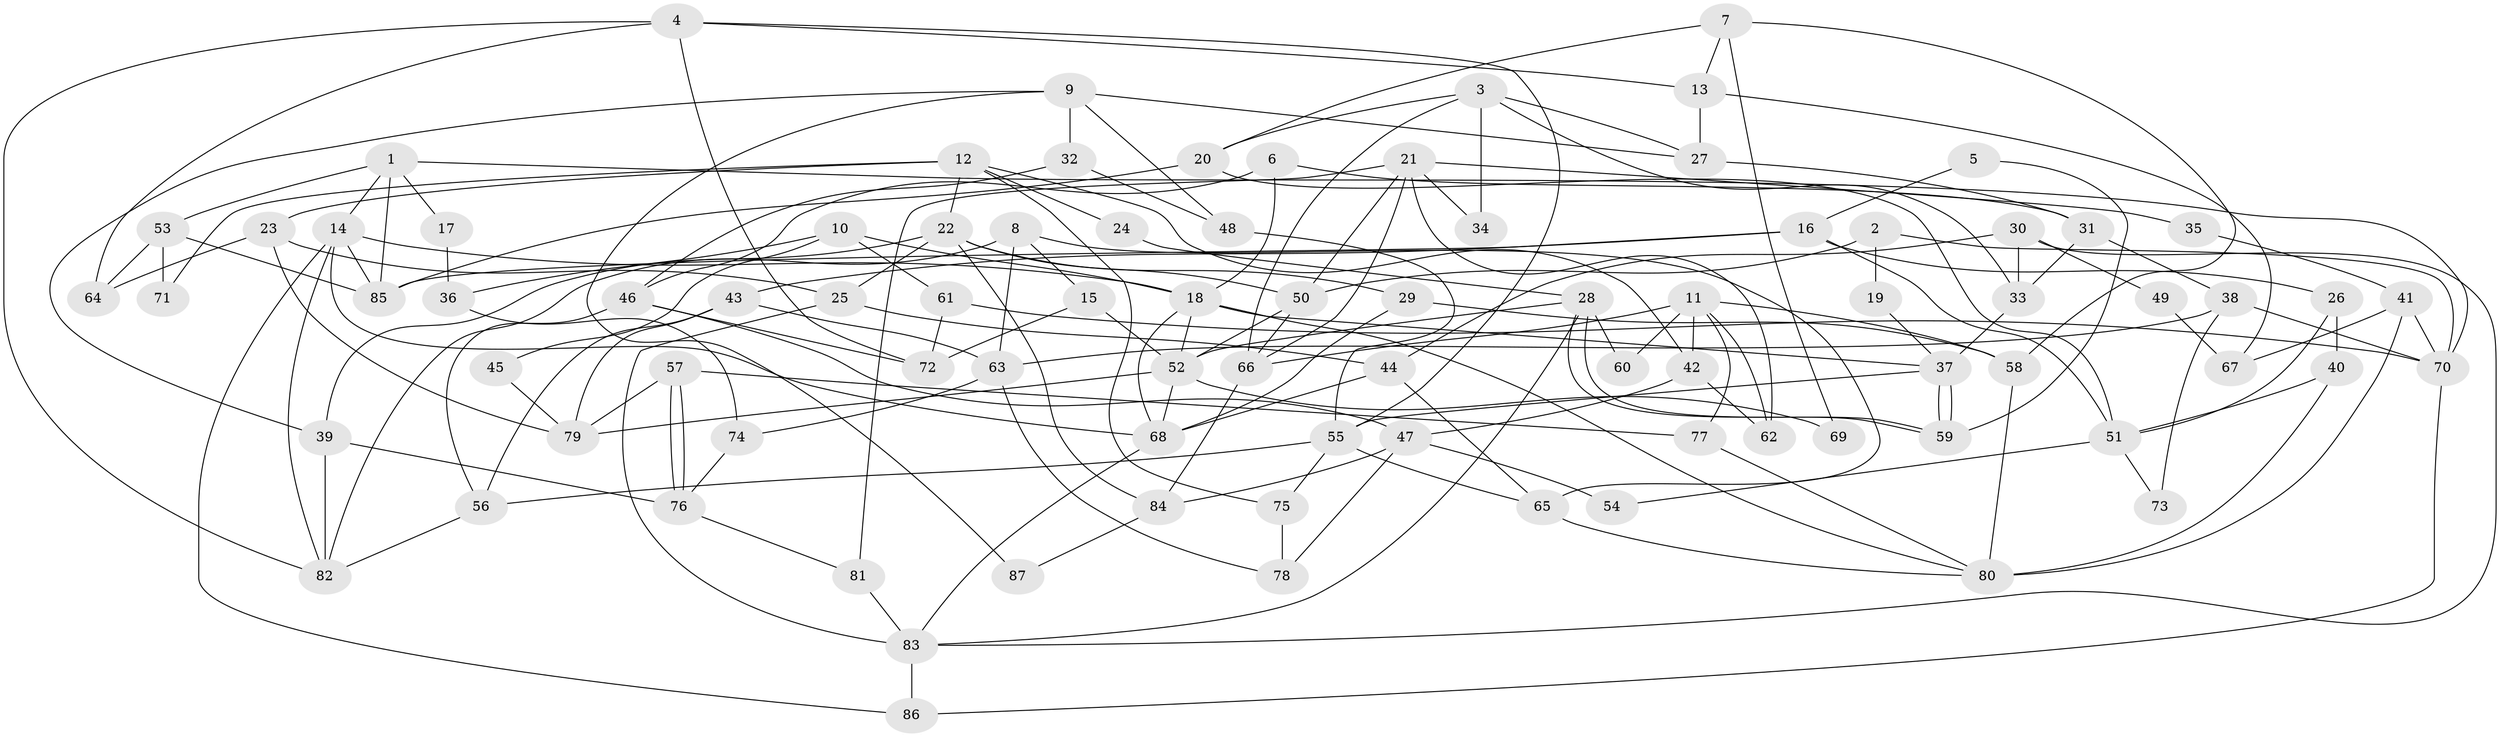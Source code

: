 // coarse degree distribution, {8: 0.03571428571428571, 7: 0.14285714285714285, 4: 0.21428571428571427, 6: 0.17857142857142858, 2: 0.03571428571428571, 3: 0.07142857142857142, 5: 0.10714285714285714, 9: 0.10714285714285714, 10: 0.03571428571428571, 13: 0.03571428571428571, 11: 0.03571428571428571}
// Generated by graph-tools (version 1.1) at 2025/37/03/04/25 23:37:03]
// undirected, 87 vertices, 174 edges
graph export_dot {
  node [color=gray90,style=filled];
  1;
  2;
  3;
  4;
  5;
  6;
  7;
  8;
  9;
  10;
  11;
  12;
  13;
  14;
  15;
  16;
  17;
  18;
  19;
  20;
  21;
  22;
  23;
  24;
  25;
  26;
  27;
  28;
  29;
  30;
  31;
  32;
  33;
  34;
  35;
  36;
  37;
  38;
  39;
  40;
  41;
  42;
  43;
  44;
  45;
  46;
  47;
  48;
  49;
  50;
  51;
  52;
  53;
  54;
  55;
  56;
  57;
  58;
  59;
  60;
  61;
  62;
  63;
  64;
  65;
  66;
  67;
  68;
  69;
  70;
  71;
  72;
  73;
  74;
  75;
  76;
  77;
  78;
  79;
  80;
  81;
  82;
  83;
  84;
  85;
  86;
  87;
  1 -- 85;
  1 -- 14;
  1 -- 17;
  1 -- 53;
  1 -- 70;
  2 -- 50;
  2 -- 70;
  2 -- 19;
  3 -- 20;
  3 -- 66;
  3 -- 27;
  3 -- 33;
  3 -- 34;
  4 -- 72;
  4 -- 82;
  4 -- 13;
  4 -- 55;
  4 -- 64;
  5 -- 16;
  5 -- 59;
  6 -- 31;
  6 -- 18;
  6 -- 46;
  7 -- 13;
  7 -- 58;
  7 -- 20;
  7 -- 69;
  8 -- 65;
  8 -- 82;
  8 -- 15;
  8 -- 63;
  9 -- 39;
  9 -- 32;
  9 -- 27;
  9 -- 48;
  9 -- 87;
  10 -- 18;
  10 -- 61;
  10 -- 36;
  10 -- 45;
  11 -- 58;
  11 -- 62;
  11 -- 42;
  11 -- 60;
  11 -- 66;
  11 -- 77;
  12 -- 23;
  12 -- 75;
  12 -- 22;
  12 -- 24;
  12 -- 42;
  12 -- 71;
  13 -- 27;
  13 -- 67;
  14 -- 18;
  14 -- 86;
  14 -- 68;
  14 -- 82;
  14 -- 85;
  15 -- 52;
  15 -- 72;
  16 -- 85;
  16 -- 26;
  16 -- 43;
  16 -- 51;
  17 -- 36;
  18 -- 37;
  18 -- 68;
  18 -- 52;
  18 -- 80;
  19 -- 37;
  20 -- 85;
  20 -- 51;
  21 -- 66;
  21 -- 81;
  21 -- 34;
  21 -- 35;
  21 -- 50;
  21 -- 62;
  22 -- 84;
  22 -- 25;
  22 -- 29;
  22 -- 39;
  22 -- 50;
  23 -- 25;
  23 -- 79;
  23 -- 64;
  24 -- 28;
  25 -- 83;
  25 -- 44;
  26 -- 51;
  26 -- 40;
  27 -- 31;
  28 -- 52;
  28 -- 59;
  28 -- 59;
  28 -- 60;
  28 -- 83;
  29 -- 68;
  29 -- 58;
  30 -- 83;
  30 -- 44;
  30 -- 33;
  30 -- 49;
  31 -- 33;
  31 -- 38;
  32 -- 48;
  32 -- 46;
  33 -- 37;
  35 -- 41;
  36 -- 74;
  37 -- 59;
  37 -- 59;
  37 -- 55;
  38 -- 63;
  38 -- 70;
  38 -- 73;
  39 -- 82;
  39 -- 76;
  40 -- 51;
  40 -- 80;
  41 -- 70;
  41 -- 80;
  41 -- 67;
  42 -- 47;
  42 -- 62;
  43 -- 79;
  43 -- 56;
  43 -- 63;
  44 -- 68;
  44 -- 65;
  45 -- 79;
  46 -- 56;
  46 -- 47;
  46 -- 72;
  47 -- 54;
  47 -- 78;
  47 -- 84;
  48 -- 55;
  49 -- 67;
  50 -- 52;
  50 -- 66;
  51 -- 54;
  51 -- 73;
  52 -- 68;
  52 -- 69;
  52 -- 79;
  53 -- 64;
  53 -- 71;
  53 -- 85;
  55 -- 56;
  55 -- 65;
  55 -- 75;
  56 -- 82;
  57 -- 76;
  57 -- 76;
  57 -- 77;
  57 -- 79;
  58 -- 80;
  61 -- 70;
  61 -- 72;
  63 -- 74;
  63 -- 78;
  65 -- 80;
  66 -- 84;
  68 -- 83;
  70 -- 86;
  74 -- 76;
  75 -- 78;
  76 -- 81;
  77 -- 80;
  81 -- 83;
  83 -- 86;
  84 -- 87;
}
